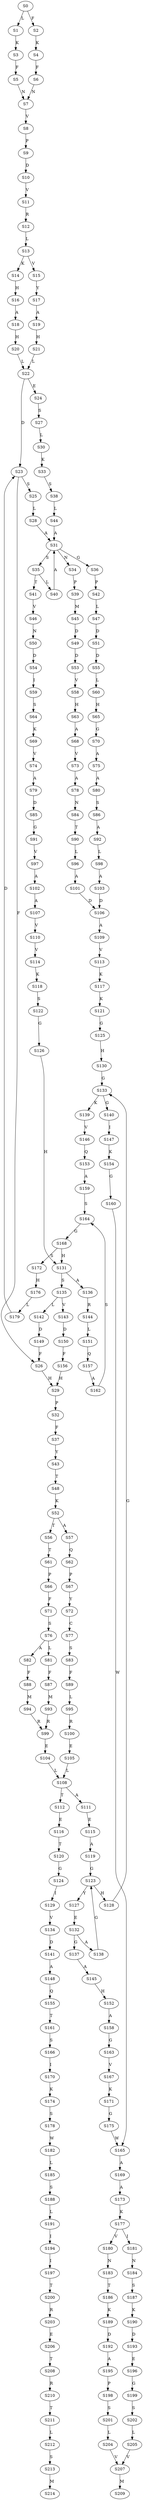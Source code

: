 strict digraph  {
	S0 -> S1 [ label = L ];
	S0 -> S2 [ label = F ];
	S1 -> S3 [ label = K ];
	S2 -> S4 [ label = K ];
	S3 -> S5 [ label = F ];
	S4 -> S6 [ label = F ];
	S5 -> S7 [ label = N ];
	S6 -> S7 [ label = N ];
	S7 -> S8 [ label = V ];
	S8 -> S9 [ label = P ];
	S9 -> S10 [ label = D ];
	S10 -> S11 [ label = V ];
	S11 -> S12 [ label = R ];
	S12 -> S13 [ label = L ];
	S13 -> S14 [ label = K ];
	S13 -> S15 [ label = V ];
	S14 -> S16 [ label = H ];
	S15 -> S17 [ label = Y ];
	S16 -> S18 [ label = A ];
	S17 -> S19 [ label = A ];
	S18 -> S20 [ label = H ];
	S19 -> S21 [ label = H ];
	S20 -> S22 [ label = L ];
	S21 -> S22 [ label = L ];
	S22 -> S23 [ label = D ];
	S22 -> S24 [ label = E ];
	S23 -> S25 [ label = S ];
	S23 -> S26 [ label = F ];
	S24 -> S27 [ label = S ];
	S25 -> S28 [ label = L ];
	S26 -> S29 [ label = H ];
	S27 -> S30 [ label = L ];
	S28 -> S31 [ label = A ];
	S29 -> S32 [ label = P ];
	S30 -> S33 [ label = K ];
	S31 -> S34 [ label = N ];
	S31 -> S35 [ label = S ];
	S31 -> S36 [ label = G ];
	S32 -> S37 [ label = F ];
	S33 -> S38 [ label = S ];
	S34 -> S39 [ label = P ];
	S35 -> S40 [ label = L ];
	S35 -> S41 [ label = T ];
	S36 -> S42 [ label = P ];
	S37 -> S43 [ label = Y ];
	S38 -> S44 [ label = L ];
	S39 -> S45 [ label = M ];
	S40 -> S31 [ label = A ];
	S41 -> S46 [ label = V ];
	S42 -> S47 [ label = L ];
	S43 -> S48 [ label = T ];
	S44 -> S31 [ label = A ];
	S45 -> S49 [ label = D ];
	S46 -> S50 [ label = N ];
	S47 -> S51 [ label = D ];
	S48 -> S52 [ label = K ];
	S49 -> S53 [ label = D ];
	S50 -> S54 [ label = D ];
	S51 -> S55 [ label = D ];
	S52 -> S56 [ label = T ];
	S52 -> S57 [ label = A ];
	S53 -> S58 [ label = V ];
	S54 -> S59 [ label = I ];
	S55 -> S60 [ label = L ];
	S56 -> S61 [ label = T ];
	S57 -> S62 [ label = Q ];
	S58 -> S63 [ label = H ];
	S59 -> S64 [ label = S ];
	S60 -> S65 [ label = H ];
	S61 -> S66 [ label = P ];
	S62 -> S67 [ label = P ];
	S63 -> S68 [ label = A ];
	S64 -> S69 [ label = K ];
	S65 -> S70 [ label = G ];
	S66 -> S71 [ label = F ];
	S67 -> S72 [ label = Y ];
	S68 -> S73 [ label = V ];
	S69 -> S74 [ label = V ];
	S70 -> S75 [ label = A ];
	S71 -> S76 [ label = S ];
	S72 -> S77 [ label = C ];
	S73 -> S78 [ label = A ];
	S74 -> S79 [ label = A ];
	S75 -> S80 [ label = A ];
	S76 -> S81 [ label = L ];
	S76 -> S82 [ label = A ];
	S77 -> S83 [ label = S ];
	S78 -> S84 [ label = N ];
	S79 -> S85 [ label = D ];
	S80 -> S86 [ label = S ];
	S81 -> S87 [ label = F ];
	S82 -> S88 [ label = F ];
	S83 -> S89 [ label = F ];
	S84 -> S90 [ label = T ];
	S85 -> S91 [ label = G ];
	S86 -> S92 [ label = A ];
	S87 -> S93 [ label = M ];
	S88 -> S94 [ label = M ];
	S89 -> S95 [ label = L ];
	S90 -> S96 [ label = L ];
	S91 -> S97 [ label = V ];
	S92 -> S98 [ label = L ];
	S93 -> S99 [ label = R ];
	S94 -> S99 [ label = R ];
	S95 -> S100 [ label = R ];
	S96 -> S101 [ label = A ];
	S97 -> S102 [ label = A ];
	S98 -> S103 [ label = A ];
	S99 -> S104 [ label = E ];
	S100 -> S105 [ label = E ];
	S101 -> S106 [ label = D ];
	S102 -> S107 [ label = A ];
	S103 -> S106 [ label = D ];
	S104 -> S108 [ label = L ];
	S105 -> S108 [ label = L ];
	S106 -> S109 [ label = A ];
	S107 -> S110 [ label = V ];
	S108 -> S111 [ label = A ];
	S108 -> S112 [ label = T ];
	S109 -> S113 [ label = V ];
	S110 -> S114 [ label = V ];
	S111 -> S115 [ label = E ];
	S112 -> S116 [ label = E ];
	S113 -> S117 [ label = K ];
	S114 -> S118 [ label = K ];
	S115 -> S119 [ label = A ];
	S116 -> S120 [ label = T ];
	S117 -> S121 [ label = K ];
	S118 -> S122 [ label = S ];
	S119 -> S123 [ label = G ];
	S120 -> S124 [ label = G ];
	S121 -> S125 [ label = G ];
	S122 -> S126 [ label = G ];
	S123 -> S127 [ label = Y ];
	S123 -> S128 [ label = H ];
	S124 -> S129 [ label = I ];
	S125 -> S130 [ label = H ];
	S126 -> S131 [ label = H ];
	S127 -> S132 [ label = E ];
	S128 -> S133 [ label = G ];
	S129 -> S134 [ label = V ];
	S130 -> S133 [ label = G ];
	S131 -> S135 [ label = S ];
	S131 -> S136 [ label = A ];
	S132 -> S137 [ label = G ];
	S132 -> S138 [ label = A ];
	S133 -> S139 [ label = K ];
	S133 -> S140 [ label = G ];
	S134 -> S141 [ label = D ];
	S135 -> S142 [ label = L ];
	S135 -> S143 [ label = V ];
	S136 -> S144 [ label = R ];
	S137 -> S145 [ label = A ];
	S138 -> S123 [ label = G ];
	S139 -> S146 [ label = V ];
	S140 -> S147 [ label = I ];
	S141 -> S148 [ label = A ];
	S142 -> S149 [ label = D ];
	S143 -> S150 [ label = D ];
	S144 -> S151 [ label = L ];
	S145 -> S152 [ label = H ];
	S146 -> S153 [ label = Q ];
	S147 -> S154 [ label = K ];
	S148 -> S155 [ label = Q ];
	S149 -> S26 [ label = F ];
	S150 -> S156 [ label = F ];
	S151 -> S157 [ label = Q ];
	S152 -> S158 [ label = A ];
	S153 -> S159 [ label = A ];
	S154 -> S160 [ label = G ];
	S155 -> S161 [ label = T ];
	S156 -> S29 [ label = H ];
	S157 -> S162 [ label = A ];
	S158 -> S163 [ label = G ];
	S159 -> S164 [ label = S ];
	S160 -> S165 [ label = W ];
	S161 -> S166 [ label = S ];
	S162 -> S164 [ label = S ];
	S163 -> S167 [ label = V ];
	S164 -> S168 [ label = G ];
	S165 -> S169 [ label = A ];
	S166 -> S170 [ label = I ];
	S167 -> S171 [ label = K ];
	S168 -> S131 [ label = H ];
	S168 -> S172 [ label = S ];
	S169 -> S173 [ label = A ];
	S170 -> S174 [ label = K ];
	S171 -> S175 [ label = G ];
	S172 -> S176 [ label = H ];
	S173 -> S177 [ label = K ];
	S174 -> S178 [ label = S ];
	S175 -> S165 [ label = W ];
	S176 -> S179 [ label = L ];
	S177 -> S180 [ label = V ];
	S177 -> S181 [ label = I ];
	S178 -> S182 [ label = W ];
	S179 -> S23 [ label = D ];
	S180 -> S183 [ label = N ];
	S181 -> S184 [ label = N ];
	S182 -> S185 [ label = L ];
	S183 -> S186 [ label = T ];
	S184 -> S187 [ label = S ];
	S185 -> S188 [ label = S ];
	S186 -> S189 [ label = K ];
	S187 -> S190 [ label = K ];
	S188 -> S191 [ label = L ];
	S189 -> S192 [ label = D ];
	S190 -> S193 [ label = D ];
	S191 -> S194 [ label = I ];
	S192 -> S195 [ label = A ];
	S193 -> S196 [ label = E ];
	S194 -> S197 [ label = I ];
	S195 -> S198 [ label = P ];
	S196 -> S199 [ label = G ];
	S197 -> S200 [ label = T ];
	S198 -> S201 [ label = S ];
	S199 -> S202 [ label = S ];
	S200 -> S203 [ label = R ];
	S201 -> S204 [ label = L ];
	S202 -> S205 [ label = L ];
	S203 -> S206 [ label = E ];
	S204 -> S207 [ label = V ];
	S205 -> S207 [ label = V ];
	S206 -> S208 [ label = T ];
	S207 -> S209 [ label = M ];
	S208 -> S210 [ label = R ];
	S210 -> S211 [ label = T ];
	S211 -> S212 [ label = L ];
	S212 -> S213 [ label = S ];
	S213 -> S214 [ label = M ];
}
